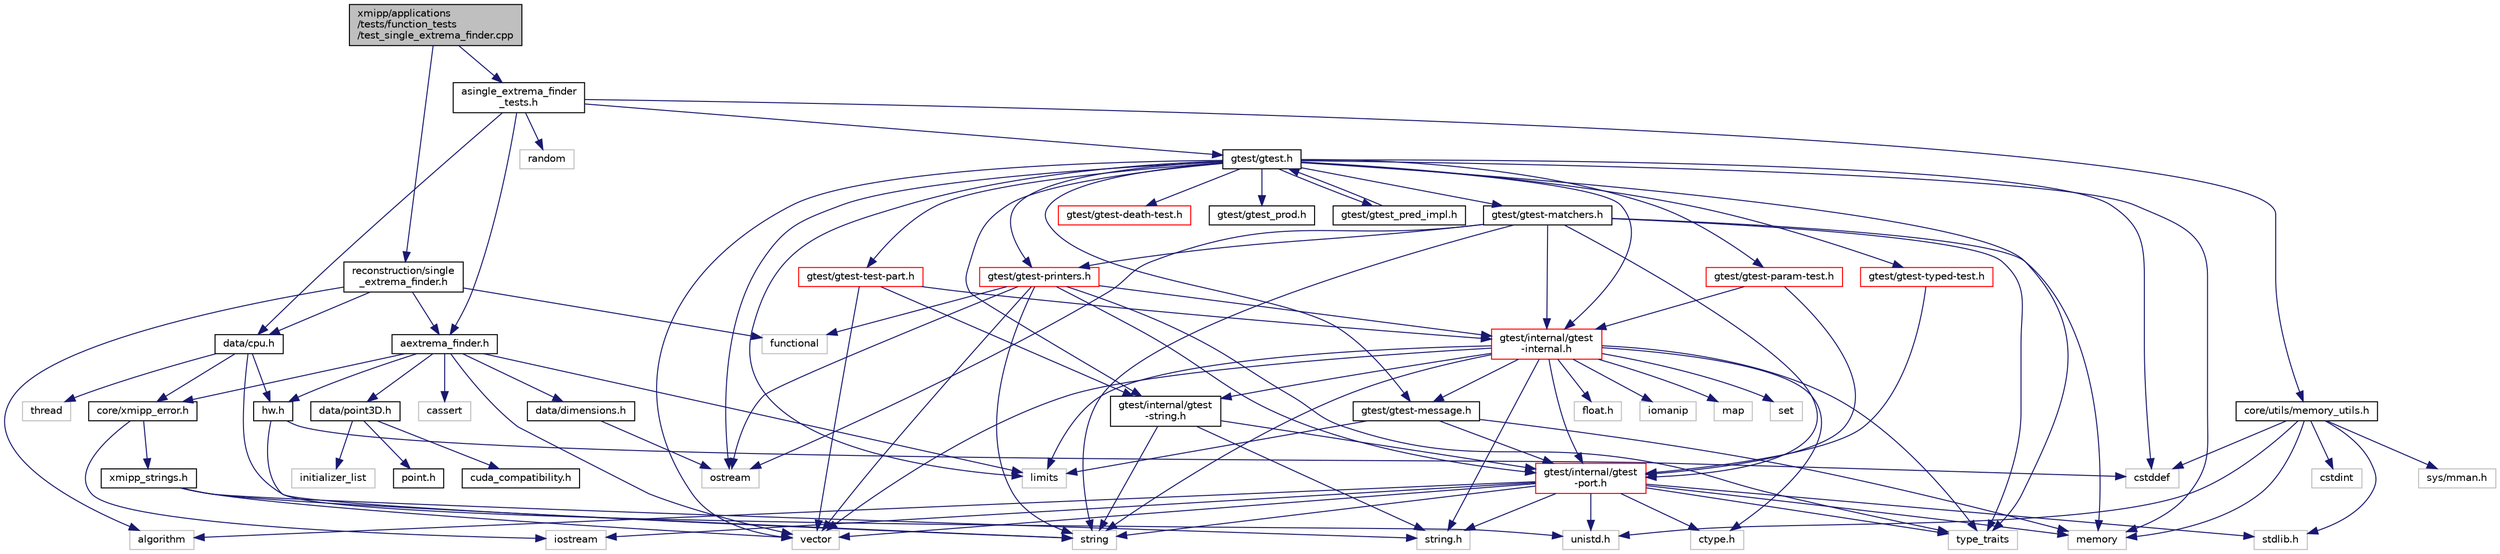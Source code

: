 digraph "xmipp/applications/tests/function_tests/test_single_extrema_finder.cpp"
{
  edge [fontname="Helvetica",fontsize="10",labelfontname="Helvetica",labelfontsize="10"];
  node [fontname="Helvetica",fontsize="10",shape=record];
  Node0 [label="xmipp/applications\l/tests/function_tests\l/test_single_extrema_finder.cpp",height=0.2,width=0.4,color="black", fillcolor="grey75", style="filled", fontcolor="black"];
  Node0 -> Node1 [color="midnightblue",fontsize="10",style="solid",fontname="Helvetica"];
  Node1 [label="reconstruction/single\l_extrema_finder.h",height=0.2,width=0.4,color="black", fillcolor="white", style="filled",URL="$single__extrema__finder_8h.html"];
  Node1 -> Node2 [color="midnightblue",fontsize="10",style="solid",fontname="Helvetica"];
  Node2 [label="data/cpu.h",height=0.2,width=0.4,color="black", fillcolor="white", style="filled",URL="$cpu_8h.html"];
  Node2 -> Node3 [color="midnightblue",fontsize="10",style="solid",fontname="Helvetica"];
  Node3 [label="thread",height=0.2,width=0.4,color="grey75", fillcolor="white", style="filled"];
  Node2 -> Node4 [color="midnightblue",fontsize="10",style="solid",fontname="Helvetica"];
  Node4 [label="unistd.h",height=0.2,width=0.4,color="grey75", fillcolor="white", style="filled"];
  Node2 -> Node5 [color="midnightblue",fontsize="10",style="solid",fontname="Helvetica"];
  Node5 [label="hw.h",height=0.2,width=0.4,color="black", fillcolor="white", style="filled",URL="$hw_8h.html"];
  Node5 -> Node6 [color="midnightblue",fontsize="10",style="solid",fontname="Helvetica"];
  Node6 [label="string",height=0.2,width=0.4,color="grey75", fillcolor="white", style="filled"];
  Node5 -> Node7 [color="midnightblue",fontsize="10",style="solid",fontname="Helvetica"];
  Node7 [label="cstddef",height=0.2,width=0.4,color="grey75", fillcolor="white", style="filled"];
  Node2 -> Node8 [color="midnightblue",fontsize="10",style="solid",fontname="Helvetica"];
  Node8 [label="core/xmipp_error.h",height=0.2,width=0.4,color="black", fillcolor="white", style="filled",URL="$xmipp__error_8h.html"];
  Node8 -> Node9 [color="midnightblue",fontsize="10",style="solid",fontname="Helvetica"];
  Node9 [label="iostream",height=0.2,width=0.4,color="grey75", fillcolor="white", style="filled"];
  Node8 -> Node10 [color="midnightblue",fontsize="10",style="solid",fontname="Helvetica"];
  Node10 [label="xmipp_strings.h",height=0.2,width=0.4,color="black", fillcolor="white", style="filled",URL="$xmipp__strings_8h.html"];
  Node10 -> Node11 [color="midnightblue",fontsize="10",style="solid",fontname="Helvetica"];
  Node11 [label="vector",height=0.2,width=0.4,color="grey75", fillcolor="white", style="filled"];
  Node10 -> Node6 [color="midnightblue",fontsize="10",style="solid",fontname="Helvetica"];
  Node10 -> Node12 [color="midnightblue",fontsize="10",style="solid",fontname="Helvetica"];
  Node12 [label="string.h",height=0.2,width=0.4,color="grey75", fillcolor="white", style="filled"];
  Node1 -> Node13 [color="midnightblue",fontsize="10",style="solid",fontname="Helvetica"];
  Node13 [label="algorithm",height=0.2,width=0.4,color="grey75", fillcolor="white", style="filled"];
  Node1 -> Node14 [color="midnightblue",fontsize="10",style="solid",fontname="Helvetica"];
  Node14 [label="functional",height=0.2,width=0.4,color="grey75", fillcolor="white", style="filled"];
  Node1 -> Node15 [color="midnightblue",fontsize="10",style="solid",fontname="Helvetica"];
  Node15 [label="aextrema_finder.h",height=0.2,width=0.4,color="black", fillcolor="white", style="filled",URL="$aextrema__finder_8h.html"];
  Node15 -> Node16 [color="midnightblue",fontsize="10",style="solid",fontname="Helvetica"];
  Node16 [label="data/dimensions.h",height=0.2,width=0.4,color="black", fillcolor="white", style="filled",URL="$dimensions_8h.html"];
  Node16 -> Node17 [color="midnightblue",fontsize="10",style="solid",fontname="Helvetica"];
  Node17 [label="ostream",height=0.2,width=0.4,color="grey75", fillcolor="white", style="filled"];
  Node15 -> Node5 [color="midnightblue",fontsize="10",style="solid",fontname="Helvetica"];
  Node15 -> Node18 [color="midnightblue",fontsize="10",style="solid",fontname="Helvetica"];
  Node18 [label="data/point3D.h",height=0.2,width=0.4,color="black", fillcolor="white", style="filled",URL="$point3D_8h.html"];
  Node18 -> Node19 [color="midnightblue",fontsize="10",style="solid",fontname="Helvetica"];
  Node19 [label="point.h",height=0.2,width=0.4,color="black", fillcolor="white", style="filled",URL="$libraries_2data_2point_8h.html"];
  Node18 -> Node20 [color="midnightblue",fontsize="10",style="solid",fontname="Helvetica"];
  Node20 [label="cuda_compatibility.h",height=0.2,width=0.4,color="black", fillcolor="white", style="filled",URL="$data_2cuda__compatibility_8h.html"];
  Node18 -> Node21 [color="midnightblue",fontsize="10",style="solid",fontname="Helvetica"];
  Node21 [label="initializer_list",height=0.2,width=0.4,color="grey75", fillcolor="white", style="filled"];
  Node15 -> Node8 [color="midnightblue",fontsize="10",style="solid",fontname="Helvetica"];
  Node15 -> Node11 [color="midnightblue",fontsize="10",style="solid",fontname="Helvetica"];
  Node15 -> Node22 [color="midnightblue",fontsize="10",style="solid",fontname="Helvetica"];
  Node22 [label="cassert",height=0.2,width=0.4,color="grey75", fillcolor="white", style="filled"];
  Node15 -> Node23 [color="midnightblue",fontsize="10",style="solid",fontname="Helvetica"];
  Node23 [label="limits",height=0.2,width=0.4,color="grey75", fillcolor="white", style="filled"];
  Node0 -> Node24 [color="midnightblue",fontsize="10",style="solid",fontname="Helvetica"];
  Node24 [label="asingle_extrema_finder\l_tests.h",height=0.2,width=0.4,color="black", fillcolor="white", style="filled",URL="$asingle__extrema__finder__tests_8h.html"];
  Node24 -> Node25 [color="midnightblue",fontsize="10",style="solid",fontname="Helvetica"];
  Node25 [label="gtest/gtest.h",height=0.2,width=0.4,color="black", fillcolor="white", style="filled",URL="$gtest_8h.html"];
  Node25 -> Node7 [color="midnightblue",fontsize="10",style="solid",fontname="Helvetica"];
  Node25 -> Node23 [color="midnightblue",fontsize="10",style="solid",fontname="Helvetica"];
  Node25 -> Node26 [color="midnightblue",fontsize="10",style="solid",fontname="Helvetica"];
  Node26 [label="memory",height=0.2,width=0.4,color="grey75", fillcolor="white", style="filled"];
  Node25 -> Node17 [color="midnightblue",fontsize="10",style="solid",fontname="Helvetica"];
  Node25 -> Node27 [color="midnightblue",fontsize="10",style="solid",fontname="Helvetica"];
  Node27 [label="type_traits",height=0.2,width=0.4,color="grey75", fillcolor="white", style="filled"];
  Node25 -> Node11 [color="midnightblue",fontsize="10",style="solid",fontname="Helvetica"];
  Node25 -> Node28 [color="midnightblue",fontsize="10",style="solid",fontname="Helvetica"];
  Node28 [label="gtest/internal/gtest\l-internal.h",height=0.2,width=0.4,color="red", fillcolor="white", style="filled",URL="$gtest-internal_8h.html"];
  Node28 -> Node29 [color="midnightblue",fontsize="10",style="solid",fontname="Helvetica"];
  Node29 [label="gtest/internal/gtest\l-port.h",height=0.2,width=0.4,color="red", fillcolor="white", style="filled",URL="$gtest-port_8h.html"];
  Node29 -> Node30 [color="midnightblue",fontsize="10",style="solid",fontname="Helvetica"];
  Node30 [label="ctype.h",height=0.2,width=0.4,color="grey75", fillcolor="white", style="filled"];
  Node29 -> Node33 [color="midnightblue",fontsize="10",style="solid",fontname="Helvetica"];
  Node33 [label="stdlib.h",height=0.2,width=0.4,color="grey75", fillcolor="white", style="filled"];
  Node29 -> Node12 [color="midnightblue",fontsize="10",style="solid",fontname="Helvetica"];
  Node29 -> Node26 [color="midnightblue",fontsize="10",style="solid",fontname="Helvetica"];
  Node29 -> Node27 [color="midnightblue",fontsize="10",style="solid",fontname="Helvetica"];
  Node29 -> Node13 [color="midnightblue",fontsize="10",style="solid",fontname="Helvetica"];
  Node29 -> Node9 [color="midnightblue",fontsize="10",style="solid",fontname="Helvetica"];
  Node29 -> Node6 [color="midnightblue",fontsize="10",style="solid",fontname="Helvetica"];
  Node29 -> Node11 [color="midnightblue",fontsize="10",style="solid",fontname="Helvetica"];
  Node29 -> Node4 [color="midnightblue",fontsize="10",style="solid",fontname="Helvetica"];
  Node28 -> Node30 [color="midnightblue",fontsize="10",style="solid",fontname="Helvetica"];
  Node28 -> Node44 [color="midnightblue",fontsize="10",style="solid",fontname="Helvetica"];
  Node44 [label="float.h",height=0.2,width=0.4,color="grey75", fillcolor="white", style="filled"];
  Node28 -> Node12 [color="midnightblue",fontsize="10",style="solid",fontname="Helvetica"];
  Node28 -> Node45 [color="midnightblue",fontsize="10",style="solid",fontname="Helvetica"];
  Node45 [label="iomanip",height=0.2,width=0.4,color="grey75", fillcolor="white", style="filled"];
  Node28 -> Node23 [color="midnightblue",fontsize="10",style="solid",fontname="Helvetica"];
  Node28 -> Node46 [color="midnightblue",fontsize="10",style="solid",fontname="Helvetica"];
  Node46 [label="map",height=0.2,width=0.4,color="grey75", fillcolor="white", style="filled"];
  Node28 -> Node47 [color="midnightblue",fontsize="10",style="solid",fontname="Helvetica"];
  Node47 [label="set",height=0.2,width=0.4,color="grey75", fillcolor="white", style="filled"];
  Node28 -> Node6 [color="midnightblue",fontsize="10",style="solid",fontname="Helvetica"];
  Node28 -> Node27 [color="midnightblue",fontsize="10",style="solid",fontname="Helvetica"];
  Node28 -> Node11 [color="midnightblue",fontsize="10",style="solid",fontname="Helvetica"];
  Node28 -> Node48 [color="midnightblue",fontsize="10",style="solid",fontname="Helvetica"];
  Node48 [label="gtest/gtest-message.h",height=0.2,width=0.4,color="black", fillcolor="white", style="filled",URL="$gtest-message_8h.html"];
  Node48 -> Node23 [color="midnightblue",fontsize="10",style="solid",fontname="Helvetica"];
  Node48 -> Node26 [color="midnightblue",fontsize="10",style="solid",fontname="Helvetica"];
  Node48 -> Node29 [color="midnightblue",fontsize="10",style="solid",fontname="Helvetica"];
  Node28 -> Node50 [color="midnightblue",fontsize="10",style="solid",fontname="Helvetica"];
  Node50 [label="gtest/internal/gtest\l-string.h",height=0.2,width=0.4,color="black", fillcolor="white", style="filled",URL="$gtest-string_8h.html"];
  Node50 -> Node12 [color="midnightblue",fontsize="10",style="solid",fontname="Helvetica"];
  Node50 -> Node6 [color="midnightblue",fontsize="10",style="solid",fontname="Helvetica"];
  Node50 -> Node29 [color="midnightblue",fontsize="10",style="solid",fontname="Helvetica"];
  Node25 -> Node50 [color="midnightblue",fontsize="10",style="solid",fontname="Helvetica"];
  Node25 -> Node52 [color="midnightblue",fontsize="10",style="solid",fontname="Helvetica"];
  Node52 [label="gtest/gtest-death-test.h",height=0.2,width=0.4,color="red", fillcolor="white", style="filled",URL="$gtest-death-test_8h.html"];
  Node25 -> Node54 [color="midnightblue",fontsize="10",style="solid",fontname="Helvetica"];
  Node54 [label="gtest/gtest-matchers.h",height=0.2,width=0.4,color="black", fillcolor="white", style="filled",URL="$gtest-matchers_8h.html"];
  Node54 -> Node26 [color="midnightblue",fontsize="10",style="solid",fontname="Helvetica"];
  Node54 -> Node17 [color="midnightblue",fontsize="10",style="solid",fontname="Helvetica"];
  Node54 -> Node6 [color="midnightblue",fontsize="10",style="solid",fontname="Helvetica"];
  Node54 -> Node27 [color="midnightblue",fontsize="10",style="solid",fontname="Helvetica"];
  Node54 -> Node55 [color="midnightblue",fontsize="10",style="solid",fontname="Helvetica"];
  Node55 [label="gtest/gtest-printers.h",height=0.2,width=0.4,color="red", fillcolor="white", style="filled",URL="$gtest-printers_8h.html"];
  Node55 -> Node14 [color="midnightblue",fontsize="10",style="solid",fontname="Helvetica"];
  Node55 -> Node17 [color="midnightblue",fontsize="10",style="solid",fontname="Helvetica"];
  Node55 -> Node6 [color="midnightblue",fontsize="10",style="solid",fontname="Helvetica"];
  Node55 -> Node27 [color="midnightblue",fontsize="10",style="solid",fontname="Helvetica"];
  Node55 -> Node11 [color="midnightblue",fontsize="10",style="solid",fontname="Helvetica"];
  Node55 -> Node28 [color="midnightblue",fontsize="10",style="solid",fontname="Helvetica"];
  Node55 -> Node29 [color="midnightblue",fontsize="10",style="solid",fontname="Helvetica"];
  Node54 -> Node28 [color="midnightblue",fontsize="10",style="solid",fontname="Helvetica"];
  Node54 -> Node29 [color="midnightblue",fontsize="10",style="solid",fontname="Helvetica"];
  Node25 -> Node48 [color="midnightblue",fontsize="10",style="solid",fontname="Helvetica"];
  Node25 -> Node57 [color="midnightblue",fontsize="10",style="solid",fontname="Helvetica"];
  Node57 [label="gtest/gtest-param-test.h",height=0.2,width=0.4,color="red", fillcolor="white", style="filled",URL="$gtest-param-test_8h.html"];
  Node57 -> Node28 [color="midnightblue",fontsize="10",style="solid",fontname="Helvetica"];
  Node57 -> Node29 [color="midnightblue",fontsize="10",style="solid",fontname="Helvetica"];
  Node25 -> Node55 [color="midnightblue",fontsize="10",style="solid",fontname="Helvetica"];
  Node25 -> Node60 [color="midnightblue",fontsize="10",style="solid",fontname="Helvetica"];
  Node60 [label="gtest/gtest_prod.h",height=0.2,width=0.4,color="black", fillcolor="white", style="filled",URL="$gtest__prod_8h.html"];
  Node25 -> Node61 [color="midnightblue",fontsize="10",style="solid",fontname="Helvetica"];
  Node61 [label="gtest/gtest-test-part.h",height=0.2,width=0.4,color="red", fillcolor="white", style="filled",URL="$gtest-test-part_8h.html"];
  Node61 -> Node11 [color="midnightblue",fontsize="10",style="solid",fontname="Helvetica"];
  Node61 -> Node28 [color="midnightblue",fontsize="10",style="solid",fontname="Helvetica"];
  Node61 -> Node50 [color="midnightblue",fontsize="10",style="solid",fontname="Helvetica"];
  Node25 -> Node63 [color="midnightblue",fontsize="10",style="solid",fontname="Helvetica"];
  Node63 [label="gtest/gtest-typed-test.h",height=0.2,width=0.4,color="red", fillcolor="white", style="filled",URL="$gtest-typed-test_8h.html"];
  Node63 -> Node29 [color="midnightblue",fontsize="10",style="solid",fontname="Helvetica"];
  Node25 -> Node64 [color="midnightblue",fontsize="10",style="solid",fontname="Helvetica"];
  Node64 [label="gtest/gtest_pred_impl.h",height=0.2,width=0.4,color="black", fillcolor="white", style="filled",URL="$gtest__pred__impl_8h.html"];
  Node64 -> Node25 [color="midnightblue",fontsize="10",style="solid",fontname="Helvetica"];
  Node24 -> Node2 [color="midnightblue",fontsize="10",style="solid",fontname="Helvetica"];
  Node24 -> Node65 [color="midnightblue",fontsize="10",style="solid",fontname="Helvetica"];
  Node65 [label="core/utils/memory_utils.h",height=0.2,width=0.4,color="black", fillcolor="white", style="filled",URL="$memory__utils_8h.html"];
  Node65 -> Node7 [color="midnightblue",fontsize="10",style="solid",fontname="Helvetica"];
  Node65 -> Node33 [color="midnightblue",fontsize="10",style="solid",fontname="Helvetica"];
  Node65 -> Node66 [color="midnightblue",fontsize="10",style="solid",fontname="Helvetica"];
  Node66 [label="cstdint",height=0.2,width=0.4,color="grey75", fillcolor="white", style="filled"];
  Node65 -> Node26 [color="midnightblue",fontsize="10",style="solid",fontname="Helvetica"];
  Node65 -> Node67 [color="midnightblue",fontsize="10",style="solid",fontname="Helvetica"];
  Node67 [label="sys/mman.h",height=0.2,width=0.4,color="grey75", fillcolor="white", style="filled"];
  Node65 -> Node4 [color="midnightblue",fontsize="10",style="solid",fontname="Helvetica"];
  Node24 -> Node68 [color="midnightblue",fontsize="10",style="solid",fontname="Helvetica"];
  Node68 [label="random",height=0.2,width=0.4,color="grey75", fillcolor="white", style="filled"];
  Node24 -> Node15 [color="midnightblue",fontsize="10",style="solid",fontname="Helvetica"];
}
